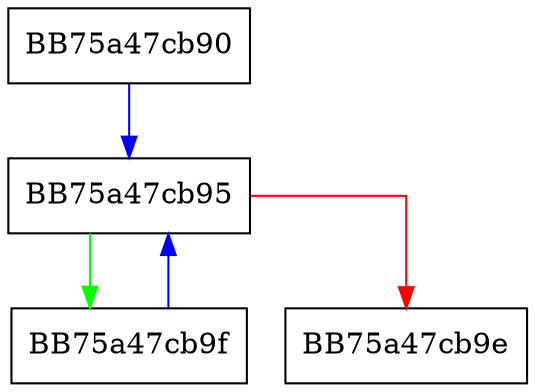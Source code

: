 digraph sqlite3VarintLen {
  node [shape="box"];
  graph [splines=ortho];
  BB75a47cb90 -> BB75a47cb95 [color="blue"];
  BB75a47cb95 -> BB75a47cb9f [color="green"];
  BB75a47cb95 -> BB75a47cb9e [color="red"];
  BB75a47cb9f -> BB75a47cb95 [color="blue"];
}